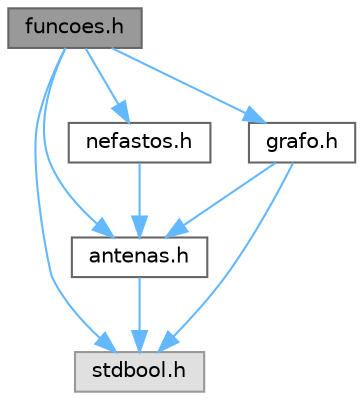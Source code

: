 digraph "funcoes.h"
{
 // LATEX_PDF_SIZE
  bgcolor="transparent";
  edge [fontname=Helvetica,fontsize=10,labelfontname=Helvetica,labelfontsize=10];
  node [fontname=Helvetica,fontsize=10,shape=box,height=0.2,width=0.4];
  Node1 [id="Node000001",label="funcoes.h",height=0.2,width=0.4,color="gray40", fillcolor="grey60", style="filled", fontcolor="black",tooltip="Declarações de funções auxiliares para manipulação de listas de antenas e coordenadas."];
  Node1 -> Node2 [id="edge1_Node000001_Node000002",color="steelblue1",style="solid",tooltip=" "];
  Node2 [id="Node000002",label="stdbool.h",height=0.2,width=0.4,color="grey60", fillcolor="#E0E0E0", style="filled",tooltip=" "];
  Node1 -> Node3 [id="edge2_Node000001_Node000003",color="steelblue1",style="solid",tooltip=" "];
  Node3 [id="Node000003",label="antenas.h",height=0.2,width=0.4,color="grey40", fillcolor="white", style="filled",URL="$antenas_8h.html",tooltip="Definições das estruturas para representação e manipulação de antenas em lista ligada."];
  Node3 -> Node2 [id="edge3_Node000003_Node000002",color="steelblue1",style="solid",tooltip=" "];
  Node1 -> Node4 [id="edge4_Node000001_Node000004",color="steelblue1",style="solid",tooltip=" "];
  Node4 [id="Node000004",label="nefastos.h",height=0.2,width=0.4,color="grey40", fillcolor="white", style="filled",URL="$nefastos_8h.html",tooltip="Declaração da função para detectar locais com efeito nefasto."];
  Node4 -> Node3 [id="edge5_Node000004_Node000003",color="steelblue1",style="solid",tooltip=" "];
  Node1 -> Node5 [id="edge6_Node000001_Node000005",color="steelblue1",style="solid",tooltip=" "];
  Node5 [id="Node000005",label="grafo.h",height=0.2,width=0.4,color="grey40", fillcolor="white", style="filled",URL="$grafo_8h.html",tooltip="Definições de estruturas e protótipos de funções para grafos baseados em listas ligadas."];
  Node5 -> Node2 [id="edge7_Node000005_Node000002",color="steelblue1",style="solid",tooltip=" "];
  Node5 -> Node3 [id="edge8_Node000005_Node000003",color="steelblue1",style="solid",tooltip=" "];
}
